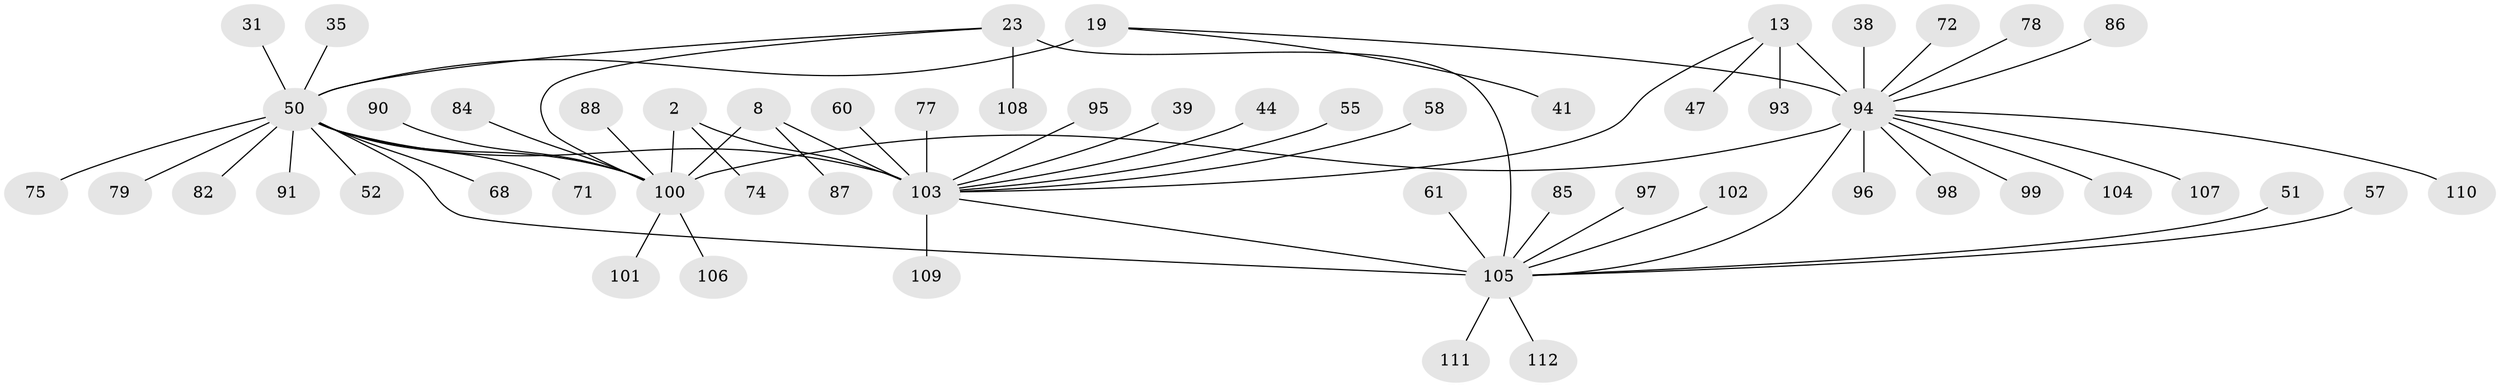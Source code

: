// original degree distribution, {5: 0.07142857142857142, 7: 0.017857142857142856, 6: 0.026785714285714284, 13: 0.008928571428571428, 9: 0.044642857142857144, 12: 0.008928571428571428, 8: 0.026785714285714284, 10: 0.008928571428571428, 11: 0.008928571428571428, 4: 0.026785714285714284, 2: 0.15178571428571427, 1: 0.5803571428571429, 3: 0.017857142857142856}
// Generated by graph-tools (version 1.1) at 2025/54/03/09/25 04:54:44]
// undirected, 56 vertices, 63 edges
graph export_dot {
graph [start="1"]
  node [color=gray90,style=filled];
  2 [super="+1"];
  8 [super="+6"];
  13 [super="+12"];
  19 [super="+18"];
  23 [super="+22"];
  31;
  35;
  38;
  39;
  41;
  44 [super="+34"];
  47;
  50 [super="+20"];
  51;
  52;
  55 [super="+26"];
  57 [super="+32"];
  58;
  60;
  61;
  68;
  71;
  72;
  74;
  75 [super="+40"];
  77 [super="+63"];
  78;
  79;
  82 [super="+81"];
  84;
  85 [super="+76"];
  86;
  87;
  88 [super="+70"];
  90;
  91;
  93;
  94 [super="+15+28"];
  95;
  96;
  97;
  98;
  99;
  100 [super="+5+29+42+62+83+4"];
  101 [super="+89"];
  102;
  103 [super="+33"];
  104;
  105 [super="+43+67"];
  106;
  107 [super="+56+92"];
  108;
  109;
  110 [super="+54"];
  111;
  112;
  2 -- 74;
  2 -- 100 [weight=6];
  2 -- 103;
  8 -- 87;
  8 -- 100;
  8 -- 103 [weight=6];
  13 -- 93;
  13 -- 47;
  13 -- 94 [weight=6];
  13 -- 103;
  19 -- 41;
  19 -- 50 [weight=6];
  19 -- 94;
  23 -- 108;
  23 -- 50;
  23 -- 100;
  23 -- 105 [weight=6];
  31 -- 50;
  35 -- 50;
  38 -- 94;
  39 -- 103;
  44 -- 103;
  50 -- 68;
  50 -- 71;
  50 -- 75;
  50 -- 79;
  50 -- 82;
  50 -- 91;
  50 -- 100;
  50 -- 105 [weight=2];
  50 -- 52;
  50 -- 103 [weight=2];
  51 -- 105;
  55 -- 103;
  57 -- 105;
  58 -- 103;
  60 -- 103;
  61 -- 105;
  72 -- 94;
  77 -- 103;
  78 -- 94;
  84 -- 100;
  85 -- 105;
  86 -- 94;
  88 -- 100;
  90 -- 100;
  94 -- 100 [weight=2];
  94 -- 96;
  94 -- 98;
  94 -- 99;
  94 -- 104;
  94 -- 107;
  94 -- 110;
  94 -- 105;
  95 -- 103;
  97 -- 105;
  100 -- 101;
  100 -- 106;
  102 -- 105;
  103 -- 105;
  103 -- 109;
  105 -- 111;
  105 -- 112;
}
